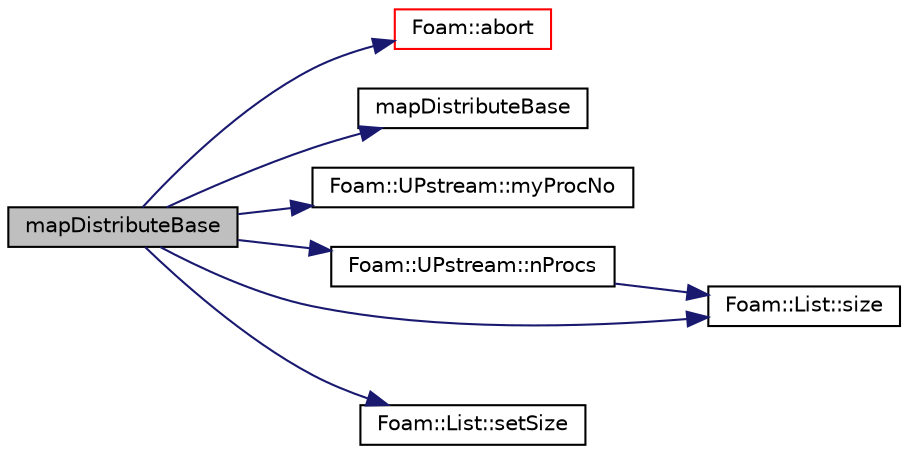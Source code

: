 digraph "mapDistributeBase"
{
  bgcolor="transparent";
  edge [fontname="Helvetica",fontsize="10",labelfontname="Helvetica",labelfontsize="10"];
  node [fontname="Helvetica",fontsize="10",shape=record];
  rankdir="LR";
  Node6 [label="mapDistributeBase",height=0.2,width=0.4,color="black", fillcolor="grey75", style="filled", fontcolor="black"];
  Node6 -> Node7 [color="midnightblue",fontsize="10",style="solid",fontname="Helvetica"];
  Node7 [label="Foam::abort",height=0.2,width=0.4,color="red",URL="$a21851.html#a447107a607d03e417307c203fa5fb44b"];
  Node6 -> Node52 [color="midnightblue",fontsize="10",style="solid",fontname="Helvetica"];
  Node52 [label="mapDistributeBase",height=0.2,width=0.4,color="black",URL="$a28525.html#a2bdb1d05be1ba484715af9b1843f87a2",tooltip="Construct null. "];
  Node6 -> Node53 [color="midnightblue",fontsize="10",style="solid",fontname="Helvetica"];
  Node53 [label="Foam::UPstream::myProcNo",height=0.2,width=0.4,color="black",URL="$a27377.html#afc74d89573de32a3032c916f8cdd1733",tooltip="Number of this process (starting from masterNo() = 0) "];
  Node6 -> Node54 [color="midnightblue",fontsize="10",style="solid",fontname="Helvetica"];
  Node54 [label="Foam::UPstream::nProcs",height=0.2,width=0.4,color="black",URL="$a27377.html#aada0e04d8127eda8ee95be0772754a4f",tooltip="Number of processes in parallel run. "];
  Node54 -> Node55 [color="midnightblue",fontsize="10",style="solid",fontname="Helvetica"];
  Node55 [label="Foam::List::size",height=0.2,width=0.4,color="black",URL="$a26833.html#a8a5f6fa29bd4b500caf186f60245b384",tooltip="Override size to be inconsistent with allocated storage. "];
  Node6 -> Node56 [color="midnightblue",fontsize="10",style="solid",fontname="Helvetica"];
  Node56 [label="Foam::List::setSize",height=0.2,width=0.4,color="black",URL="$a26833.html#aedb985ffeaf1bdbfeccc2a8730405703",tooltip="Reset size of List. "];
  Node6 -> Node55 [color="midnightblue",fontsize="10",style="solid",fontname="Helvetica"];
}
